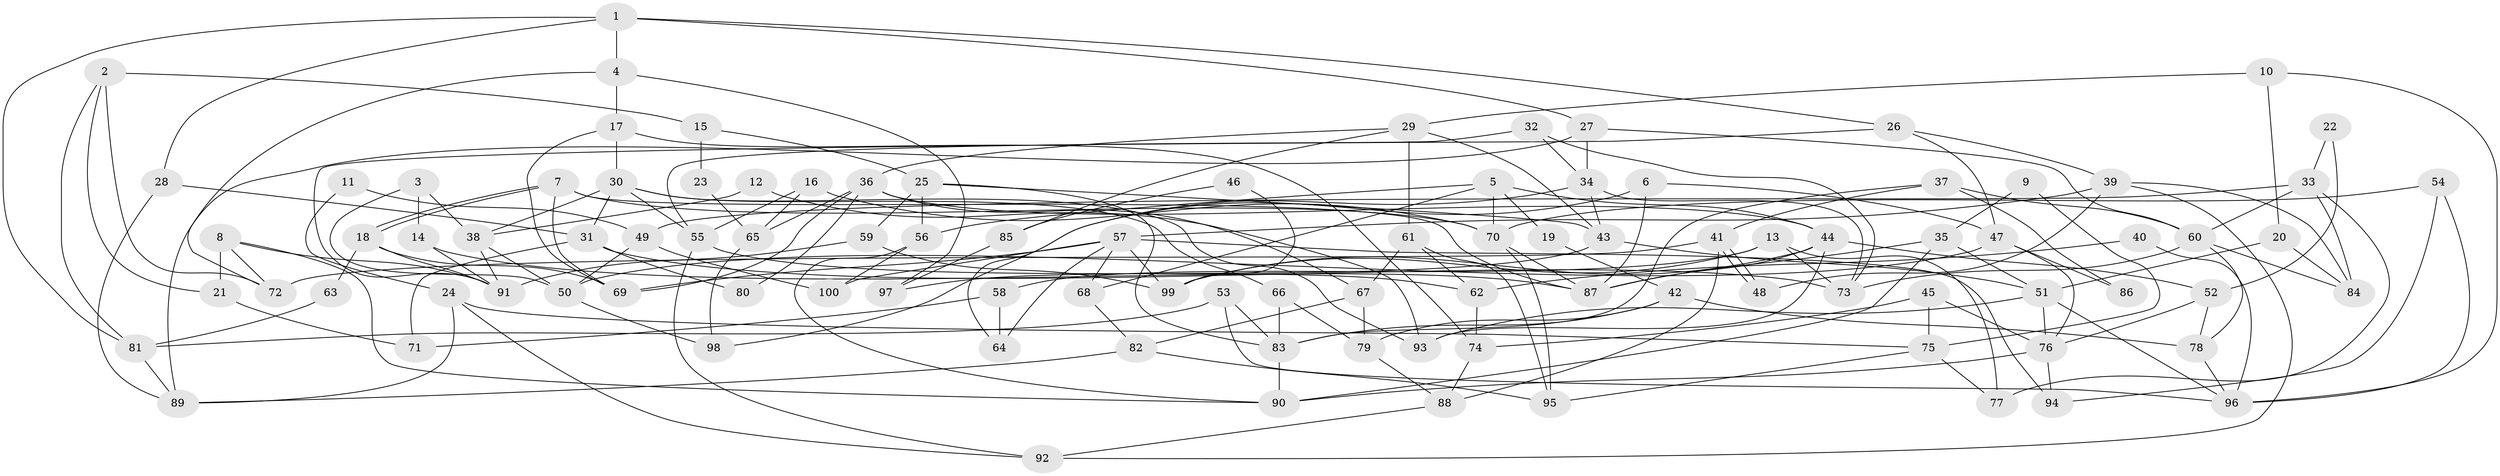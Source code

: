 // Generated by graph-tools (version 1.1) at 2025/50/03/09/25 03:50:07]
// undirected, 100 vertices, 200 edges
graph export_dot {
graph [start="1"]
  node [color=gray90,style=filled];
  1;
  2;
  3;
  4;
  5;
  6;
  7;
  8;
  9;
  10;
  11;
  12;
  13;
  14;
  15;
  16;
  17;
  18;
  19;
  20;
  21;
  22;
  23;
  24;
  25;
  26;
  27;
  28;
  29;
  30;
  31;
  32;
  33;
  34;
  35;
  36;
  37;
  38;
  39;
  40;
  41;
  42;
  43;
  44;
  45;
  46;
  47;
  48;
  49;
  50;
  51;
  52;
  53;
  54;
  55;
  56;
  57;
  58;
  59;
  60;
  61;
  62;
  63;
  64;
  65;
  66;
  67;
  68;
  69;
  70;
  71;
  72;
  73;
  74;
  75;
  76;
  77;
  78;
  79;
  80;
  81;
  82;
  83;
  84;
  85;
  86;
  87;
  88;
  89;
  90;
  91;
  92;
  93;
  94;
  95;
  96;
  97;
  98;
  99;
  100;
  1 -- 4;
  1 -- 27;
  1 -- 26;
  1 -- 28;
  1 -- 81;
  2 -- 72;
  2 -- 21;
  2 -- 15;
  2 -- 81;
  3 -- 14;
  3 -- 38;
  3 -- 50;
  4 -- 72;
  4 -- 17;
  4 -- 97;
  5 -- 56;
  5 -- 70;
  5 -- 19;
  5 -- 44;
  5 -- 68;
  6 -- 47;
  6 -- 87;
  6 -- 98;
  7 -- 87;
  7 -- 18;
  7 -- 18;
  7 -- 69;
  7 -- 70;
  8 -- 91;
  8 -- 90;
  8 -- 21;
  8 -- 72;
  9 -- 75;
  9 -- 35;
  10 -- 20;
  10 -- 29;
  10 -- 96;
  11 -- 24;
  11 -- 49;
  12 -- 38;
  12 -- 93;
  13 -- 77;
  13 -- 99;
  13 -- 58;
  13 -- 73;
  14 -- 87;
  14 -- 91;
  15 -- 25;
  15 -- 23;
  16 -- 70;
  16 -- 65;
  16 -- 55;
  17 -- 30;
  17 -- 69;
  17 -- 74;
  18 -- 69;
  18 -- 63;
  18 -- 91;
  19 -- 42;
  20 -- 84;
  20 -- 51;
  21 -- 71;
  22 -- 52;
  22 -- 33;
  23 -- 65;
  24 -- 89;
  24 -- 92;
  24 -- 75;
  25 -- 43;
  25 -- 59;
  25 -- 56;
  25 -- 83;
  26 -- 47;
  26 -- 39;
  26 -- 91;
  27 -- 34;
  27 -- 89;
  27 -- 60;
  28 -- 31;
  28 -- 89;
  29 -- 36;
  29 -- 61;
  29 -- 43;
  29 -- 85;
  30 -- 66;
  30 -- 55;
  30 -- 31;
  30 -- 38;
  30 -- 93;
  31 -- 73;
  31 -- 71;
  31 -- 80;
  32 -- 34;
  32 -- 55;
  32 -- 73;
  33 -- 60;
  33 -- 49;
  33 -- 77;
  33 -- 84;
  34 -- 73;
  34 -- 43;
  34 -- 64;
  35 -- 51;
  35 -- 90;
  35 -- 87;
  36 -- 69;
  36 -- 44;
  36 -- 65;
  36 -- 67;
  36 -- 80;
  37 -- 60;
  37 -- 83;
  37 -- 41;
  37 -- 86;
  38 -- 91;
  38 -- 50;
  39 -- 84;
  39 -- 48;
  39 -- 57;
  39 -- 92;
  40 -- 96;
  40 -- 62;
  41 -- 48;
  41 -- 48;
  41 -- 72;
  41 -- 88;
  42 -- 78;
  42 -- 83;
  42 -- 79;
  43 -- 51;
  43 -- 97;
  44 -- 93;
  44 -- 52;
  44 -- 87;
  44 -- 99;
  45 -- 74;
  45 -- 75;
  45 -- 76;
  46 -- 85;
  46 -- 99;
  47 -- 50;
  47 -- 76;
  47 -- 86;
  49 -- 50;
  49 -- 100;
  50 -- 98;
  51 -- 76;
  51 -- 96;
  51 -- 93;
  52 -- 78;
  52 -- 76;
  53 -- 96;
  53 -- 81;
  53 -- 83;
  54 -- 94;
  54 -- 70;
  54 -- 96;
  55 -- 62;
  55 -- 92;
  56 -- 90;
  56 -- 100;
  57 -- 68;
  57 -- 64;
  57 -- 69;
  57 -- 94;
  57 -- 99;
  57 -- 100;
  58 -- 64;
  58 -- 71;
  59 -- 99;
  59 -- 91;
  60 -- 73;
  60 -- 78;
  60 -- 84;
  61 -- 67;
  61 -- 95;
  61 -- 62;
  62 -- 74;
  63 -- 81;
  65 -- 98;
  66 -- 79;
  66 -- 83;
  67 -- 79;
  67 -- 82;
  68 -- 82;
  70 -- 87;
  70 -- 95;
  74 -- 88;
  75 -- 95;
  75 -- 77;
  76 -- 90;
  76 -- 94;
  78 -- 96;
  79 -- 88;
  81 -- 89;
  82 -- 89;
  82 -- 95;
  83 -- 90;
  85 -- 97;
  88 -- 92;
}
